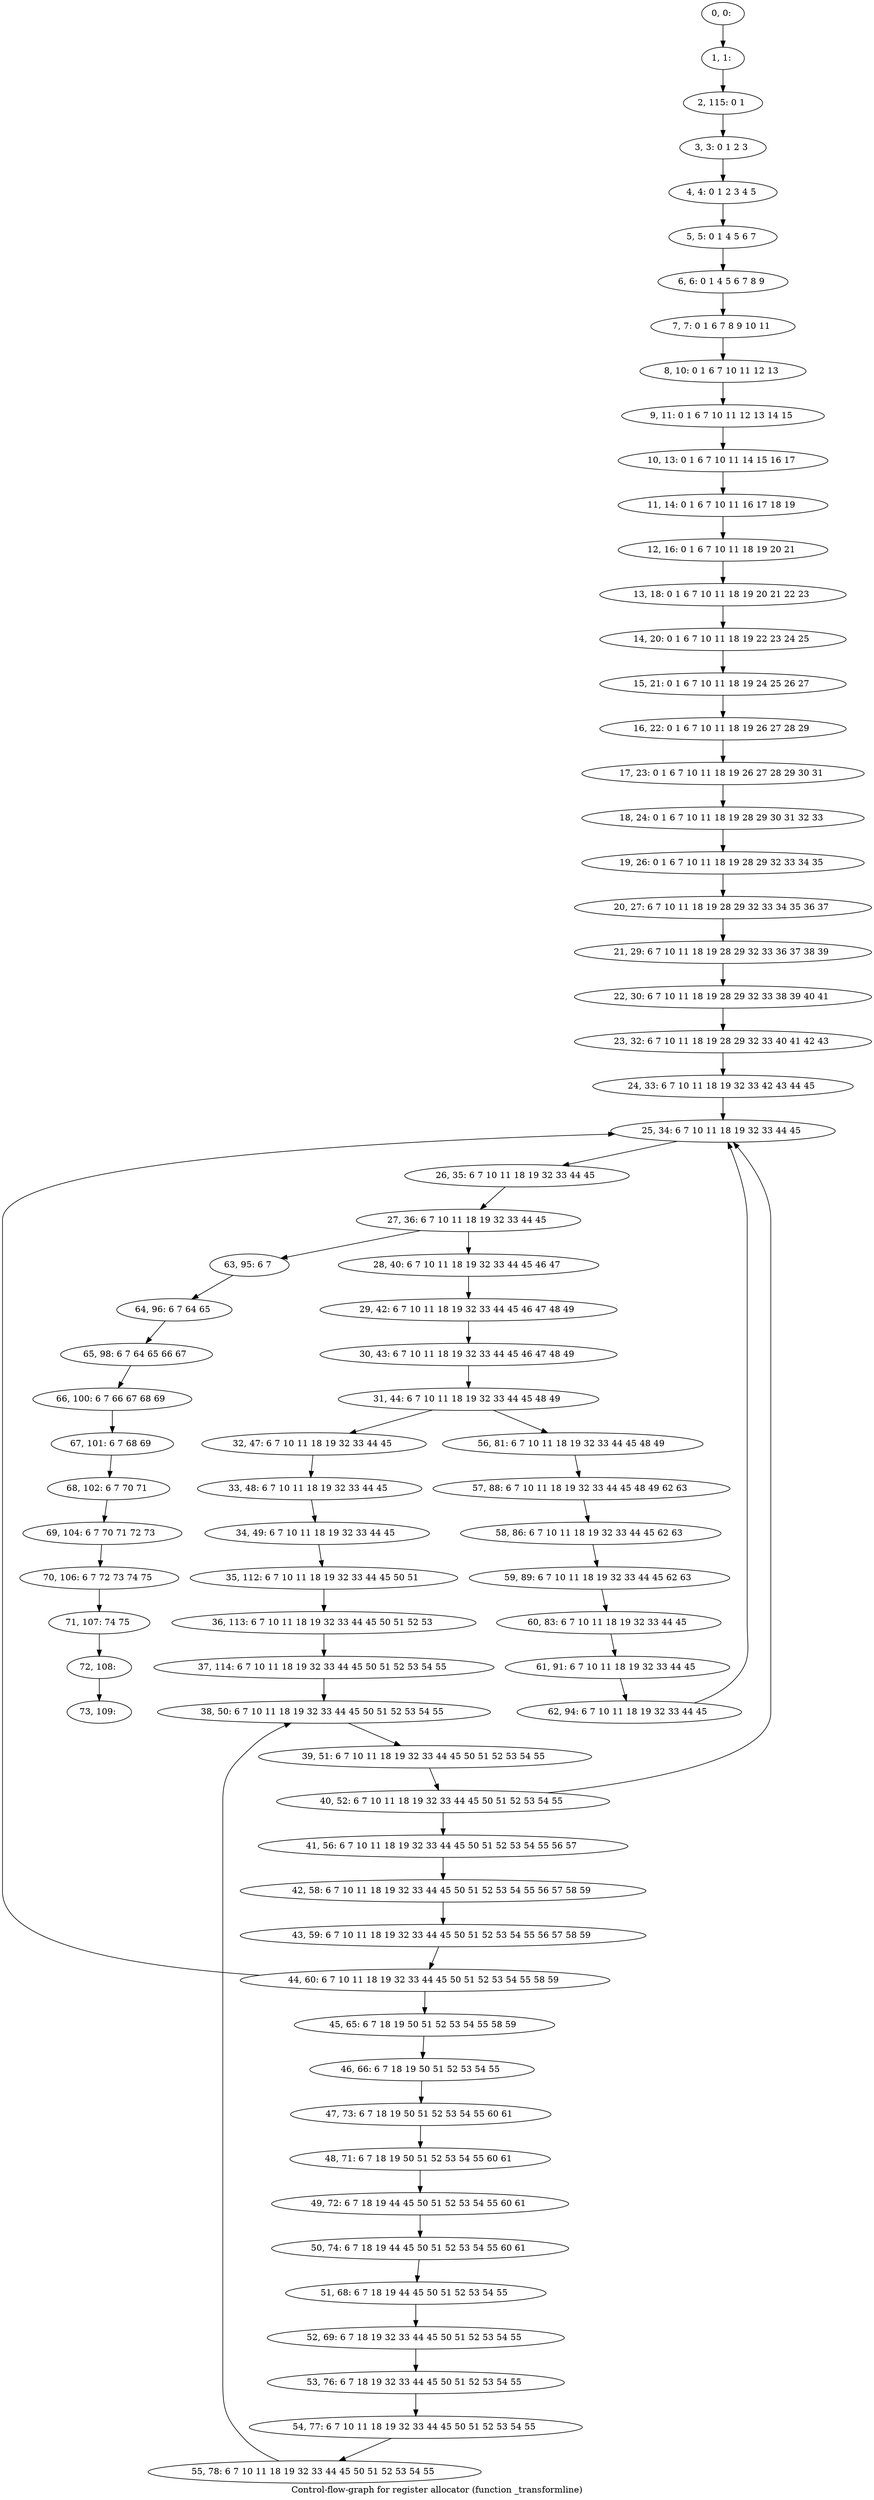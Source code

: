 digraph G {
graph [label="Control-flow-graph for register allocator (function _transformline)"]
0[label="0, 0: "];
1[label="1, 1: "];
2[label="2, 115: 0 1 "];
3[label="3, 3: 0 1 2 3 "];
4[label="4, 4: 0 1 2 3 4 5 "];
5[label="5, 5: 0 1 4 5 6 7 "];
6[label="6, 6: 0 1 4 5 6 7 8 9 "];
7[label="7, 7: 0 1 6 7 8 9 10 11 "];
8[label="8, 10: 0 1 6 7 10 11 12 13 "];
9[label="9, 11: 0 1 6 7 10 11 12 13 14 15 "];
10[label="10, 13: 0 1 6 7 10 11 14 15 16 17 "];
11[label="11, 14: 0 1 6 7 10 11 16 17 18 19 "];
12[label="12, 16: 0 1 6 7 10 11 18 19 20 21 "];
13[label="13, 18: 0 1 6 7 10 11 18 19 20 21 22 23 "];
14[label="14, 20: 0 1 6 7 10 11 18 19 22 23 24 25 "];
15[label="15, 21: 0 1 6 7 10 11 18 19 24 25 26 27 "];
16[label="16, 22: 0 1 6 7 10 11 18 19 26 27 28 29 "];
17[label="17, 23: 0 1 6 7 10 11 18 19 26 27 28 29 30 31 "];
18[label="18, 24: 0 1 6 7 10 11 18 19 28 29 30 31 32 33 "];
19[label="19, 26: 0 1 6 7 10 11 18 19 28 29 32 33 34 35 "];
20[label="20, 27: 6 7 10 11 18 19 28 29 32 33 34 35 36 37 "];
21[label="21, 29: 6 7 10 11 18 19 28 29 32 33 36 37 38 39 "];
22[label="22, 30: 6 7 10 11 18 19 28 29 32 33 38 39 40 41 "];
23[label="23, 32: 6 7 10 11 18 19 28 29 32 33 40 41 42 43 "];
24[label="24, 33: 6 7 10 11 18 19 32 33 42 43 44 45 "];
25[label="25, 34: 6 7 10 11 18 19 32 33 44 45 "];
26[label="26, 35: 6 7 10 11 18 19 32 33 44 45 "];
27[label="27, 36: 6 7 10 11 18 19 32 33 44 45 "];
28[label="28, 40: 6 7 10 11 18 19 32 33 44 45 46 47 "];
29[label="29, 42: 6 7 10 11 18 19 32 33 44 45 46 47 48 49 "];
30[label="30, 43: 6 7 10 11 18 19 32 33 44 45 46 47 48 49 "];
31[label="31, 44: 6 7 10 11 18 19 32 33 44 45 48 49 "];
32[label="32, 47: 6 7 10 11 18 19 32 33 44 45 "];
33[label="33, 48: 6 7 10 11 18 19 32 33 44 45 "];
34[label="34, 49: 6 7 10 11 18 19 32 33 44 45 "];
35[label="35, 112: 6 7 10 11 18 19 32 33 44 45 50 51 "];
36[label="36, 113: 6 7 10 11 18 19 32 33 44 45 50 51 52 53 "];
37[label="37, 114: 6 7 10 11 18 19 32 33 44 45 50 51 52 53 54 55 "];
38[label="38, 50: 6 7 10 11 18 19 32 33 44 45 50 51 52 53 54 55 "];
39[label="39, 51: 6 7 10 11 18 19 32 33 44 45 50 51 52 53 54 55 "];
40[label="40, 52: 6 7 10 11 18 19 32 33 44 45 50 51 52 53 54 55 "];
41[label="41, 56: 6 7 10 11 18 19 32 33 44 45 50 51 52 53 54 55 56 57 "];
42[label="42, 58: 6 7 10 11 18 19 32 33 44 45 50 51 52 53 54 55 56 57 58 59 "];
43[label="43, 59: 6 7 10 11 18 19 32 33 44 45 50 51 52 53 54 55 56 57 58 59 "];
44[label="44, 60: 6 7 10 11 18 19 32 33 44 45 50 51 52 53 54 55 58 59 "];
45[label="45, 65: 6 7 18 19 50 51 52 53 54 55 58 59 "];
46[label="46, 66: 6 7 18 19 50 51 52 53 54 55 "];
47[label="47, 73: 6 7 18 19 50 51 52 53 54 55 60 61 "];
48[label="48, 71: 6 7 18 19 50 51 52 53 54 55 60 61 "];
49[label="49, 72: 6 7 18 19 44 45 50 51 52 53 54 55 60 61 "];
50[label="50, 74: 6 7 18 19 44 45 50 51 52 53 54 55 60 61 "];
51[label="51, 68: 6 7 18 19 44 45 50 51 52 53 54 55 "];
52[label="52, 69: 6 7 18 19 32 33 44 45 50 51 52 53 54 55 "];
53[label="53, 76: 6 7 18 19 32 33 44 45 50 51 52 53 54 55 "];
54[label="54, 77: 6 7 10 11 18 19 32 33 44 45 50 51 52 53 54 55 "];
55[label="55, 78: 6 7 10 11 18 19 32 33 44 45 50 51 52 53 54 55 "];
56[label="56, 81: 6 7 10 11 18 19 32 33 44 45 48 49 "];
57[label="57, 88: 6 7 10 11 18 19 32 33 44 45 48 49 62 63 "];
58[label="58, 86: 6 7 10 11 18 19 32 33 44 45 62 63 "];
59[label="59, 89: 6 7 10 11 18 19 32 33 44 45 62 63 "];
60[label="60, 83: 6 7 10 11 18 19 32 33 44 45 "];
61[label="61, 91: 6 7 10 11 18 19 32 33 44 45 "];
62[label="62, 94: 6 7 10 11 18 19 32 33 44 45 "];
63[label="63, 95: 6 7 "];
64[label="64, 96: 6 7 64 65 "];
65[label="65, 98: 6 7 64 65 66 67 "];
66[label="66, 100: 6 7 66 67 68 69 "];
67[label="67, 101: 6 7 68 69 "];
68[label="68, 102: 6 7 70 71 "];
69[label="69, 104: 6 7 70 71 72 73 "];
70[label="70, 106: 6 7 72 73 74 75 "];
71[label="71, 107: 74 75 "];
72[label="72, 108: "];
73[label="73, 109: "];
0->1 ;
1->2 ;
2->3 ;
3->4 ;
4->5 ;
5->6 ;
6->7 ;
7->8 ;
8->9 ;
9->10 ;
10->11 ;
11->12 ;
12->13 ;
13->14 ;
14->15 ;
15->16 ;
16->17 ;
17->18 ;
18->19 ;
19->20 ;
20->21 ;
21->22 ;
22->23 ;
23->24 ;
24->25 ;
25->26 ;
26->27 ;
27->28 ;
27->63 ;
28->29 ;
29->30 ;
30->31 ;
31->32 ;
31->56 ;
32->33 ;
33->34 ;
34->35 ;
35->36 ;
36->37 ;
37->38 ;
38->39 ;
39->40 ;
40->41 ;
40->25 ;
41->42 ;
42->43 ;
43->44 ;
44->45 ;
44->25 ;
45->46 ;
46->47 ;
47->48 ;
48->49 ;
49->50 ;
50->51 ;
51->52 ;
52->53 ;
53->54 ;
54->55 ;
55->38 ;
56->57 ;
57->58 ;
58->59 ;
59->60 ;
60->61 ;
61->62 ;
62->25 ;
63->64 ;
64->65 ;
65->66 ;
66->67 ;
67->68 ;
68->69 ;
69->70 ;
70->71 ;
71->72 ;
72->73 ;
}
